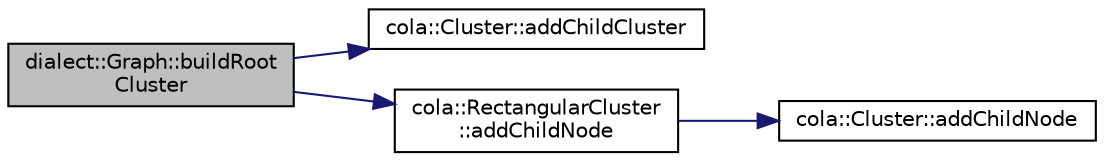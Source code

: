 digraph "dialect::Graph::buildRootCluster"
{
  edge [fontname="Helvetica",fontsize="10",labelfontname="Helvetica",labelfontsize="10"];
  node [fontname="Helvetica",fontsize="10",shape=record];
  rankdir="LR";
  Node42 [label="dialect::Graph::buildRoot\lCluster",height=0.2,width=0.4,color="black", fillcolor="grey75", style="filled", fontcolor="black"];
  Node42 -> Node43 [color="midnightblue",fontsize="10",style="solid",fontname="Helvetica"];
  Node43 [label="cola::Cluster::addChildCluster",height=0.2,width=0.4,color="black", fillcolor="white", style="filled",URL="$classcola_1_1Cluster.html#a2d11c3349400a9574a5722cb5f2e8fad",tooltip="Mark a cluster as being a sub-cluster of this cluster. "];
  Node42 -> Node44 [color="midnightblue",fontsize="10",style="solid",fontname="Helvetica"];
  Node44 [label="cola::RectangularCluster\l::addChildNode",height=0.2,width=0.4,color="black", fillcolor="white", style="filled",URL="$classcola_1_1RectangularCluster.html#a911163cd00e56a7d9d45620943db97a6",tooltip="Mark a rectangle as being a child of this cluster. "];
  Node44 -> Node45 [color="midnightblue",fontsize="10",style="solid",fontname="Helvetica"];
  Node45 [label="cola::Cluster::addChildNode",height=0.2,width=0.4,color="black", fillcolor="white", style="filled",URL="$classcola_1_1Cluster.html#a830df170a6348485572b46f37e04fd0a",tooltip="Mark a rectangle as being a child of this cluster. "];
}
